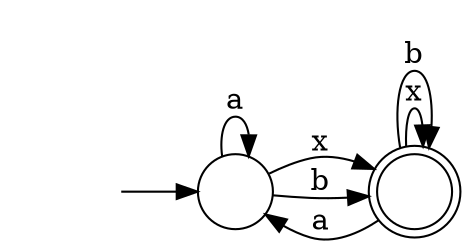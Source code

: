 digraph Automaton {
  rankdir = LR;
  0 [shape=circle,label=""];
  initial [shape=plaintext,label=""];
  initial -> 0
  0 -> 0 [label="a"]
  0 -> 1 [label="x"]
  0 -> 1 [label="b"]
  1 [shape=doublecircle,label=""];
  1 -> 0 [label="a"]
  1 -> 1 [label="x"]
  1 -> 1 [label="b"]
}
